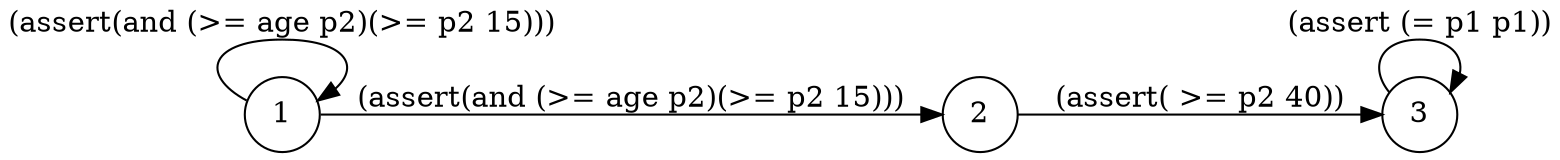 digraph 1985101742688 {
	rankdir=LR
	1 [label=1 shape=circle]
	2 [label=2 shape=circle]
	3 [label=3 shape=circle]
	1 -> 1 [label="(assert(and (>= age p2)(>= p2 15)))" color=black]
	1 -> 2 [label="(assert(and (>= age p2)(>= p2 15)))" color=black]
	2 -> 3 [label="(assert( >= p2 40))" color=black]
	3 -> 3 [label="(assert (= p1 p1))" color=black]
}
